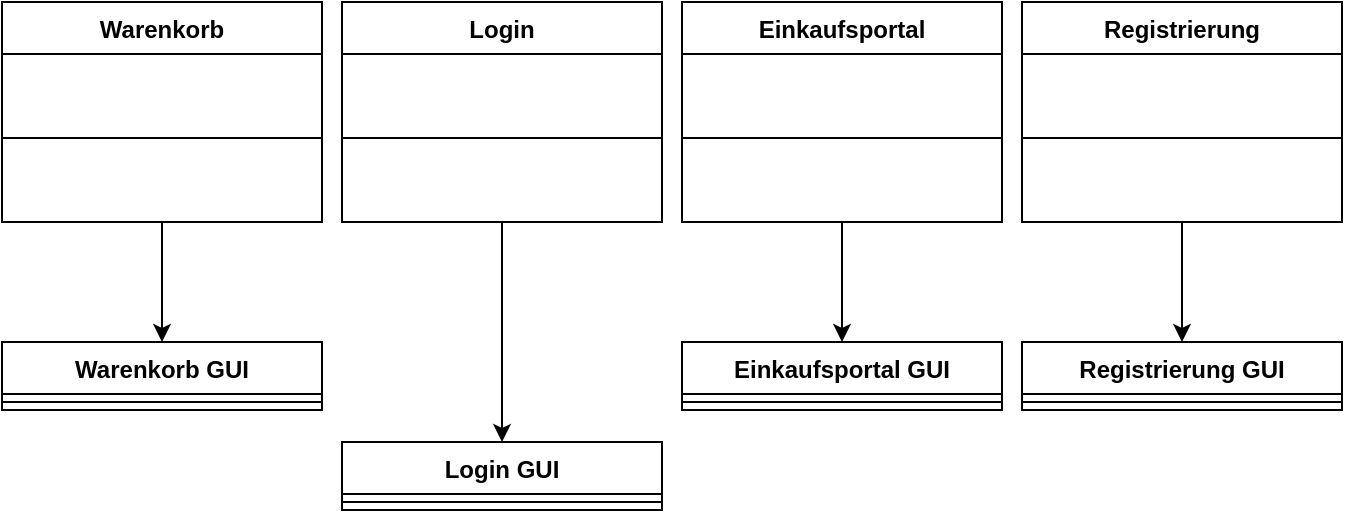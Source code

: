 <mxfile version="14.4.3" type="github">
  <diagram id="bY8wec4f6z50knl-x0bv" name="Page-1">
    <mxGraphModel dx="1422" dy="762" grid="1" gridSize="10" guides="1" tooltips="1" connect="1" arrows="1" fold="1" page="1" pageScale="1" pageWidth="827" pageHeight="1169" math="0" shadow="0">
      <root>
        <mxCell id="0" />
        <mxCell id="1" parent="0" />
        <mxCell id="ibmJLDFl4w9AsXYfDGKs-5" value="Login" style="swimlane;fontStyle=1;align=center;verticalAlign=top;childLayout=stackLayout;horizontal=1;startSize=26;horizontalStack=0;resizeParent=1;resizeParentMax=0;resizeLast=0;collapsible=1;marginBottom=0;" parent="1" vertex="1">
          <mxGeometry x="210" y="30" width="160" height="110" as="geometry" />
        </mxCell>
        <mxCell id="ibmJLDFl4w9AsXYfDGKs-7" value="" style="line;strokeWidth=1;fillColor=none;align=left;verticalAlign=middle;spacingTop=-1;spacingLeft=3;spacingRight=3;rotatable=0;labelPosition=right;points=[];portConstraint=eastwest;" parent="ibmJLDFl4w9AsXYfDGKs-5" vertex="1">
          <mxGeometry y="26" width="160" height="84" as="geometry" />
        </mxCell>
        <mxCell id="ibmJLDFl4w9AsXYfDGKs-13" value="Einkaufsportal" style="swimlane;fontStyle=1;align=center;verticalAlign=top;childLayout=stackLayout;horizontal=1;startSize=26;horizontalStack=0;resizeParent=1;resizeParentMax=0;resizeLast=0;collapsible=1;marginBottom=0;" parent="1" vertex="1">
          <mxGeometry x="380" y="30" width="160" height="110" as="geometry" />
        </mxCell>
        <mxCell id="ibmJLDFl4w9AsXYfDGKs-15" value="" style="line;strokeWidth=1;fillColor=none;align=left;verticalAlign=middle;spacingTop=-1;spacingLeft=3;spacingRight=3;rotatable=0;labelPosition=right;points=[];portConstraint=eastwest;" parent="ibmJLDFl4w9AsXYfDGKs-13" vertex="1">
          <mxGeometry y="26" width="160" height="84" as="geometry" />
        </mxCell>
        <mxCell id="ibmJLDFl4w9AsXYfDGKs-17" value="Registrierung" style="swimlane;fontStyle=1;align=center;verticalAlign=top;childLayout=stackLayout;horizontal=1;startSize=26;horizontalStack=0;resizeParent=1;resizeParentMax=0;resizeLast=0;collapsible=1;marginBottom=0;" parent="1" vertex="1">
          <mxGeometry x="550" y="30" width="160" height="110" as="geometry" />
        </mxCell>
        <mxCell id="ibmJLDFl4w9AsXYfDGKs-19" value="" style="line;strokeWidth=1;fillColor=none;align=left;verticalAlign=middle;spacingTop=-1;spacingLeft=3;spacingRight=3;rotatable=0;labelPosition=right;points=[];portConstraint=eastwest;" parent="ibmJLDFl4w9AsXYfDGKs-17" vertex="1">
          <mxGeometry y="26" width="160" height="84" as="geometry" />
        </mxCell>
        <mxCell id="ibmJLDFl4w9AsXYfDGKs-21" value="Warenkorb GUI" style="swimlane;fontStyle=1;align=center;verticalAlign=top;childLayout=stackLayout;horizontal=1;startSize=26;horizontalStack=0;resizeParent=1;resizeParentMax=0;resizeLast=0;collapsible=1;marginBottom=0;" parent="1" vertex="1">
          <mxGeometry x="40" y="200" width="160" height="34" as="geometry" />
        </mxCell>
        <mxCell id="ibmJLDFl4w9AsXYfDGKs-23" value="" style="line;strokeWidth=1;fillColor=none;align=left;verticalAlign=middle;spacingTop=-1;spacingLeft=3;spacingRight=3;rotatable=0;labelPosition=right;points=[];portConstraint=eastwest;" parent="ibmJLDFl4w9AsXYfDGKs-21" vertex="1">
          <mxGeometry y="26" width="160" height="8" as="geometry" />
        </mxCell>
        <mxCell id="ibmJLDFl4w9AsXYfDGKs-25" value="Login GUI" style="swimlane;fontStyle=1;align=center;verticalAlign=top;childLayout=stackLayout;horizontal=1;startSize=26;horizontalStack=0;resizeParent=1;resizeParentMax=0;resizeLast=0;collapsible=1;marginBottom=0;" parent="1" vertex="1">
          <mxGeometry x="210" y="250" width="160" height="34" as="geometry" />
        </mxCell>
        <mxCell id="ibmJLDFl4w9AsXYfDGKs-27" value="" style="line;strokeWidth=1;fillColor=none;align=left;verticalAlign=middle;spacingTop=-1;spacingLeft=3;spacingRight=3;rotatable=0;labelPosition=right;points=[];portConstraint=eastwest;" parent="ibmJLDFl4w9AsXYfDGKs-25" vertex="1">
          <mxGeometry y="26" width="160" height="8" as="geometry" />
        </mxCell>
        <mxCell id="ibmJLDFl4w9AsXYfDGKs-29" value="Einkaufsportal GUI" style="swimlane;fontStyle=1;align=center;verticalAlign=top;childLayout=stackLayout;horizontal=1;startSize=26;horizontalStack=0;resizeParent=1;resizeParentMax=0;resizeLast=0;collapsible=1;marginBottom=0;" parent="1" vertex="1">
          <mxGeometry x="380" y="200" width="160" height="34" as="geometry" />
        </mxCell>
        <mxCell id="ibmJLDFl4w9AsXYfDGKs-31" value="" style="line;strokeWidth=1;fillColor=none;align=left;verticalAlign=middle;spacingTop=-1;spacingLeft=3;spacingRight=3;rotatable=0;labelPosition=right;points=[];portConstraint=eastwest;" parent="ibmJLDFl4w9AsXYfDGKs-29" vertex="1">
          <mxGeometry y="26" width="160" height="8" as="geometry" />
        </mxCell>
        <mxCell id="ibmJLDFl4w9AsXYfDGKs-37" value="Warenkorb" style="swimlane;fontStyle=1;align=center;verticalAlign=top;childLayout=stackLayout;horizontal=1;startSize=26;horizontalStack=0;resizeParent=1;resizeParentMax=0;resizeLast=0;collapsible=1;marginBottom=0;" parent="1" vertex="1">
          <mxGeometry x="40" y="30" width="160" height="110" as="geometry" />
        </mxCell>
        <mxCell id="ibmJLDFl4w9AsXYfDGKs-39" value="" style="line;strokeWidth=1;fillColor=none;align=left;verticalAlign=middle;spacingTop=-1;spacingLeft=3;spacingRight=3;rotatable=0;labelPosition=right;points=[];portConstraint=eastwest;" parent="ibmJLDFl4w9AsXYfDGKs-37" vertex="1">
          <mxGeometry y="26" width="160" height="84" as="geometry" />
        </mxCell>
        <mxCell id="ibmJLDFl4w9AsXYfDGKs-41" value="Registrierung GUI " style="swimlane;fontStyle=1;align=center;verticalAlign=top;childLayout=stackLayout;horizontal=1;startSize=26;horizontalStack=0;resizeParent=1;resizeParentMax=0;resizeLast=0;collapsible=1;marginBottom=0;" parent="1" vertex="1">
          <mxGeometry x="550" y="200" width="160" height="34" as="geometry" />
        </mxCell>
        <mxCell id="ibmJLDFl4w9AsXYfDGKs-43" value="" style="line;strokeWidth=1;fillColor=none;align=left;verticalAlign=middle;spacingTop=-1;spacingLeft=3;spacingRight=3;rotatable=0;labelPosition=right;points=[];portConstraint=eastwest;" parent="ibmJLDFl4w9AsXYfDGKs-41" vertex="1">
          <mxGeometry y="26" width="160" height="8" as="geometry" />
        </mxCell>
        <mxCell id="ibmJLDFl4w9AsXYfDGKs-45" value="" style="endArrow=classic;html=1;exitX=0.5;exitY=1;exitDx=0;exitDy=0;" parent="1" source="ibmJLDFl4w9AsXYfDGKs-37" target="ibmJLDFl4w9AsXYfDGKs-21" edge="1">
          <mxGeometry width="50" height="50" relative="1" as="geometry">
            <mxPoint x="390" y="430" as="sourcePoint" />
            <mxPoint x="440" y="380" as="targetPoint" />
          </mxGeometry>
        </mxCell>
        <mxCell id="ibmJLDFl4w9AsXYfDGKs-50" value="" style="endArrow=classic;html=1;exitX=0.5;exitY=1;exitDx=0;exitDy=0;entryX=0.5;entryY=0;entryDx=0;entryDy=0;" parent="1" edge="1" target="ibmJLDFl4w9AsXYfDGKs-25" source="ibmJLDFl4w9AsXYfDGKs-5">
          <mxGeometry width="50" height="50" relative="1" as="geometry">
            <mxPoint x="290" y="170" as="sourcePoint" />
            <mxPoint x="289.5" y="224" as="targetPoint" />
          </mxGeometry>
        </mxCell>
        <mxCell id="ibmJLDFl4w9AsXYfDGKs-51" value="" style="endArrow=classic;html=1;exitX=0.5;exitY=1;exitDx=0;exitDy=0;" parent="1" edge="1" target="ibmJLDFl4w9AsXYfDGKs-29" source="ibmJLDFl4w9AsXYfDGKs-13">
          <mxGeometry width="50" height="50" relative="1" as="geometry">
            <mxPoint x="450" y="116" as="sourcePoint" />
            <mxPoint x="450" y="200" as="targetPoint" />
          </mxGeometry>
        </mxCell>
        <mxCell id="ibmJLDFl4w9AsXYfDGKs-52" value="" style="endArrow=classic;html=1;exitX=0.5;exitY=1;exitDx=0;exitDy=0;entryX=0.5;entryY=0;entryDx=0;entryDy=0;" parent="1" edge="1" target="ibmJLDFl4w9AsXYfDGKs-41" source="ibmJLDFl4w9AsXYfDGKs-17">
          <mxGeometry width="50" height="50" relative="1" as="geometry">
            <mxPoint x="640" y="116" as="sourcePoint" />
            <mxPoint x="640" y="200" as="targetPoint" />
          </mxGeometry>
        </mxCell>
      </root>
    </mxGraphModel>
  </diagram>
</mxfile>
